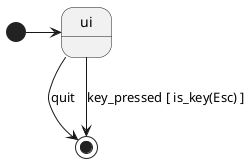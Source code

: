@startuml

state "ui" as ui

[*] -right-> ui
ui --> [*]: key_pressed [ is_key(Esc) ]
ui -right-> [*]: quit

@enduml
